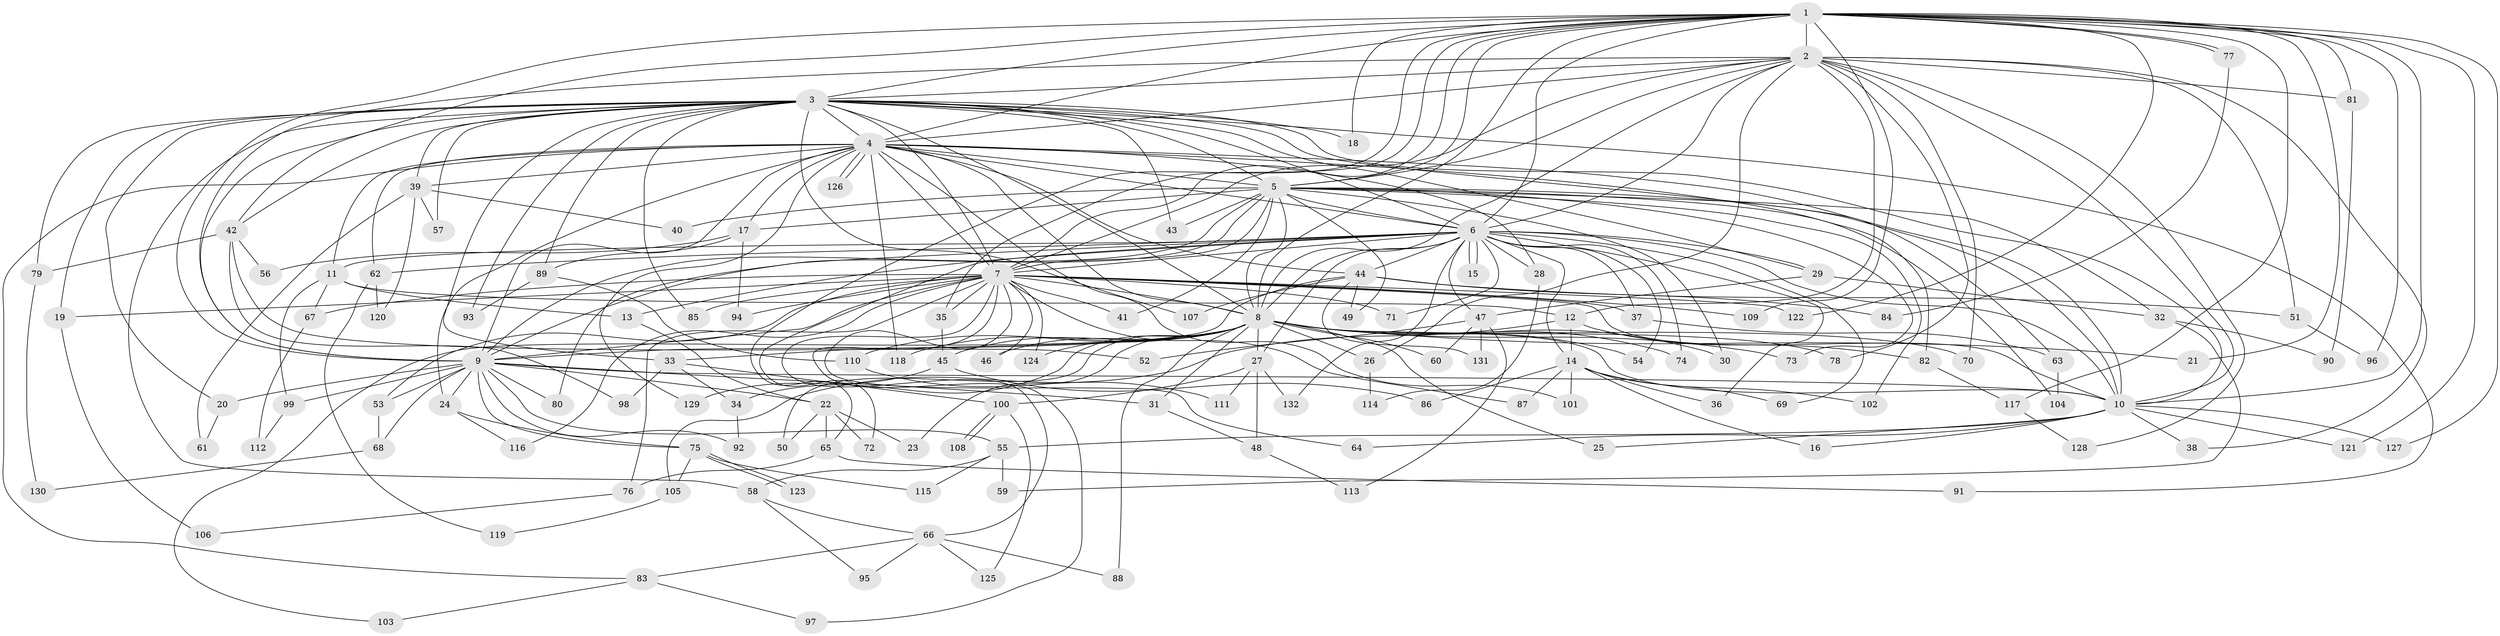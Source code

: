 // Generated by graph-tools (version 1.1) at 2025/34/03/09/25 02:34:54]
// undirected, 132 vertices, 289 edges
graph export_dot {
graph [start="1"]
  node [color=gray90,style=filled];
  1;
  2;
  3;
  4;
  5;
  6;
  7;
  8;
  9;
  10;
  11;
  12;
  13;
  14;
  15;
  16;
  17;
  18;
  19;
  20;
  21;
  22;
  23;
  24;
  25;
  26;
  27;
  28;
  29;
  30;
  31;
  32;
  33;
  34;
  35;
  36;
  37;
  38;
  39;
  40;
  41;
  42;
  43;
  44;
  45;
  46;
  47;
  48;
  49;
  50;
  51;
  52;
  53;
  54;
  55;
  56;
  57;
  58;
  59;
  60;
  61;
  62;
  63;
  64;
  65;
  66;
  67;
  68;
  69;
  70;
  71;
  72;
  73;
  74;
  75;
  76;
  77;
  78;
  79;
  80;
  81;
  82;
  83;
  84;
  85;
  86;
  87;
  88;
  89;
  90;
  91;
  92;
  93;
  94;
  95;
  96;
  97;
  98;
  99;
  100;
  101;
  102;
  103;
  104;
  105;
  106;
  107;
  108;
  109;
  110;
  111;
  112;
  113;
  114;
  115;
  116;
  117;
  118;
  119;
  120;
  121;
  122;
  123;
  124;
  125;
  126;
  127;
  128;
  129;
  130;
  131;
  132;
  1 -- 2;
  1 -- 3;
  1 -- 4;
  1 -- 5;
  1 -- 6;
  1 -- 7;
  1 -- 8;
  1 -- 9;
  1 -- 10;
  1 -- 18;
  1 -- 21;
  1 -- 35;
  1 -- 42;
  1 -- 65;
  1 -- 77;
  1 -- 77;
  1 -- 81;
  1 -- 96;
  1 -- 109;
  1 -- 117;
  1 -- 121;
  1 -- 122;
  1 -- 127;
  2 -- 3;
  2 -- 4;
  2 -- 5;
  2 -- 6;
  2 -- 7;
  2 -- 8;
  2 -- 9;
  2 -- 10;
  2 -- 12;
  2 -- 26;
  2 -- 38;
  2 -- 51;
  2 -- 70;
  2 -- 78;
  2 -- 81;
  2 -- 128;
  3 -- 4;
  3 -- 5;
  3 -- 6;
  3 -- 7;
  3 -- 8;
  3 -- 9;
  3 -- 10;
  3 -- 18;
  3 -- 19;
  3 -- 20;
  3 -- 29;
  3 -- 33;
  3 -- 39;
  3 -- 42;
  3 -- 43;
  3 -- 57;
  3 -- 58;
  3 -- 63;
  3 -- 79;
  3 -- 85;
  3 -- 89;
  3 -- 91;
  3 -- 93;
  3 -- 107;
  4 -- 5;
  4 -- 6;
  4 -- 7;
  4 -- 8;
  4 -- 9;
  4 -- 10;
  4 -- 11;
  4 -- 17;
  4 -- 24;
  4 -- 28;
  4 -- 39;
  4 -- 44;
  4 -- 62;
  4 -- 82;
  4 -- 83;
  4 -- 101;
  4 -- 118;
  4 -- 126;
  4 -- 126;
  4 -- 129;
  5 -- 6;
  5 -- 7;
  5 -- 8;
  5 -- 9;
  5 -- 10;
  5 -- 17;
  5 -- 30;
  5 -- 32;
  5 -- 40;
  5 -- 41;
  5 -- 43;
  5 -- 49;
  5 -- 73;
  5 -- 80;
  5 -- 102;
  5 -- 104;
  6 -- 7;
  6 -- 8;
  6 -- 9;
  6 -- 10;
  6 -- 11;
  6 -- 13;
  6 -- 14;
  6 -- 15;
  6 -- 15;
  6 -- 27;
  6 -- 28;
  6 -- 29;
  6 -- 36;
  6 -- 37;
  6 -- 44;
  6 -- 47;
  6 -- 54;
  6 -- 62;
  6 -- 69;
  6 -- 71;
  6 -- 72;
  6 -- 74;
  6 -- 132;
  7 -- 8;
  7 -- 9;
  7 -- 10;
  7 -- 19;
  7 -- 35;
  7 -- 37;
  7 -- 41;
  7 -- 46;
  7 -- 53;
  7 -- 64;
  7 -- 66;
  7 -- 67;
  7 -- 71;
  7 -- 76;
  7 -- 85;
  7 -- 87;
  7 -- 94;
  7 -- 97;
  7 -- 109;
  7 -- 116;
  7 -- 122;
  7 -- 124;
  8 -- 9;
  8 -- 10;
  8 -- 21;
  8 -- 23;
  8 -- 25;
  8 -- 26;
  8 -- 27;
  8 -- 30;
  8 -- 31;
  8 -- 33;
  8 -- 34;
  8 -- 45;
  8 -- 46;
  8 -- 50;
  8 -- 54;
  8 -- 60;
  8 -- 70;
  8 -- 73;
  8 -- 74;
  8 -- 78;
  8 -- 88;
  8 -- 110;
  8 -- 118;
  8 -- 124;
  9 -- 10;
  9 -- 20;
  9 -- 22;
  9 -- 24;
  9 -- 31;
  9 -- 53;
  9 -- 55;
  9 -- 68;
  9 -- 75;
  9 -- 80;
  9 -- 92;
  9 -- 99;
  10 -- 16;
  10 -- 25;
  10 -- 38;
  10 -- 55;
  10 -- 64;
  10 -- 121;
  10 -- 127;
  11 -- 12;
  11 -- 13;
  11 -- 67;
  11 -- 99;
  12 -- 14;
  12 -- 82;
  12 -- 105;
  13 -- 22;
  14 -- 16;
  14 -- 36;
  14 -- 69;
  14 -- 86;
  14 -- 87;
  14 -- 101;
  14 -- 102;
  17 -- 56;
  17 -- 89;
  17 -- 94;
  19 -- 106;
  20 -- 61;
  22 -- 23;
  22 -- 50;
  22 -- 65;
  22 -- 72;
  24 -- 75;
  24 -- 116;
  26 -- 114;
  27 -- 48;
  27 -- 100;
  27 -- 111;
  27 -- 132;
  28 -- 114;
  29 -- 32;
  29 -- 47;
  31 -- 48;
  32 -- 59;
  32 -- 90;
  33 -- 34;
  33 -- 98;
  33 -- 100;
  34 -- 92;
  35 -- 45;
  37 -- 63;
  39 -- 40;
  39 -- 57;
  39 -- 61;
  39 -- 120;
  42 -- 52;
  42 -- 56;
  42 -- 79;
  42 -- 98;
  44 -- 49;
  44 -- 51;
  44 -- 84;
  44 -- 103;
  44 -- 107;
  44 -- 131;
  45 -- 86;
  45 -- 129;
  47 -- 52;
  47 -- 60;
  47 -- 113;
  47 -- 131;
  48 -- 113;
  51 -- 96;
  53 -- 68;
  55 -- 58;
  55 -- 59;
  55 -- 115;
  58 -- 66;
  58 -- 95;
  62 -- 119;
  62 -- 120;
  63 -- 104;
  65 -- 76;
  65 -- 91;
  66 -- 83;
  66 -- 88;
  66 -- 95;
  66 -- 125;
  67 -- 112;
  68 -- 130;
  75 -- 105;
  75 -- 115;
  75 -- 123;
  75 -- 123;
  76 -- 106;
  77 -- 84;
  79 -- 130;
  81 -- 90;
  82 -- 117;
  83 -- 97;
  83 -- 103;
  89 -- 93;
  89 -- 110;
  99 -- 112;
  100 -- 108;
  100 -- 108;
  100 -- 125;
  105 -- 119;
  110 -- 111;
  117 -- 128;
}

